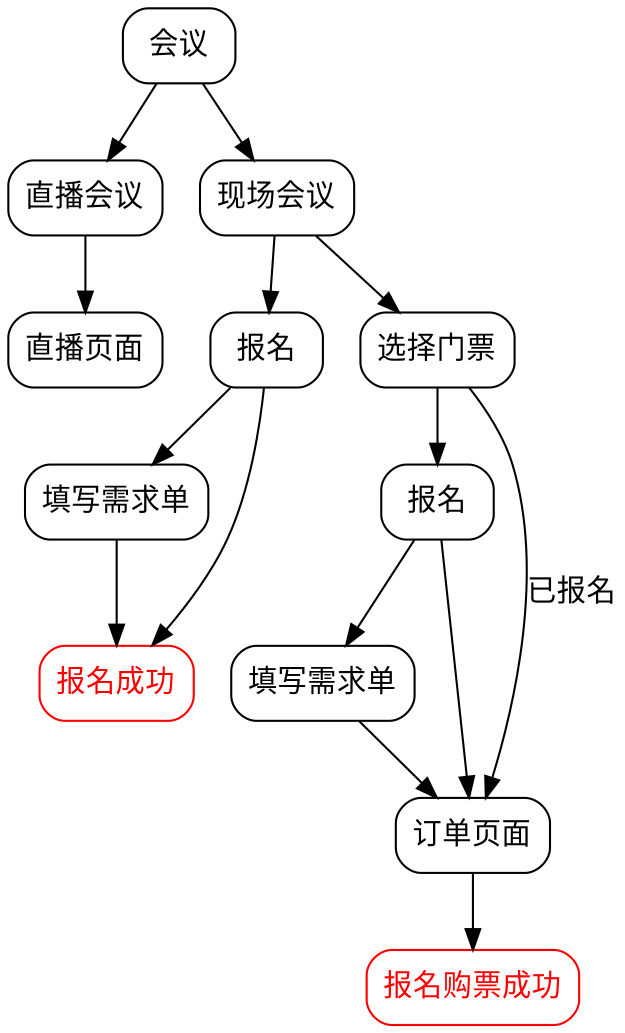 digraph flowchart {
	node [fontname=NSimSun shape=box style=rounded]
	edge [fontname=Kaiti]
	0 [label="会议"]
	1 [label="直播会议"]
	2 [label="直播页面"]
	a [label="现场会议"]
	b [label="报名"]
	i [label="报名"]
	c [label="选择门票"]
	d [label="填写需求单"]
	j [label="填写需求单"]
	e [label="报名成功" color=red fontcolor=red]
	f [label="订单页面"]
	g [label="报名购票成功" color=red fontcolor=red]
	i -> j
	j -> f
	d -> e
	a -> b
	i -> f
	1 -> 2
	a -> c
	0 -> 1
	f -> g
	b -> e
	c -> i
	b -> d
	0 -> a
	c -> f [label="已报名"]
}
